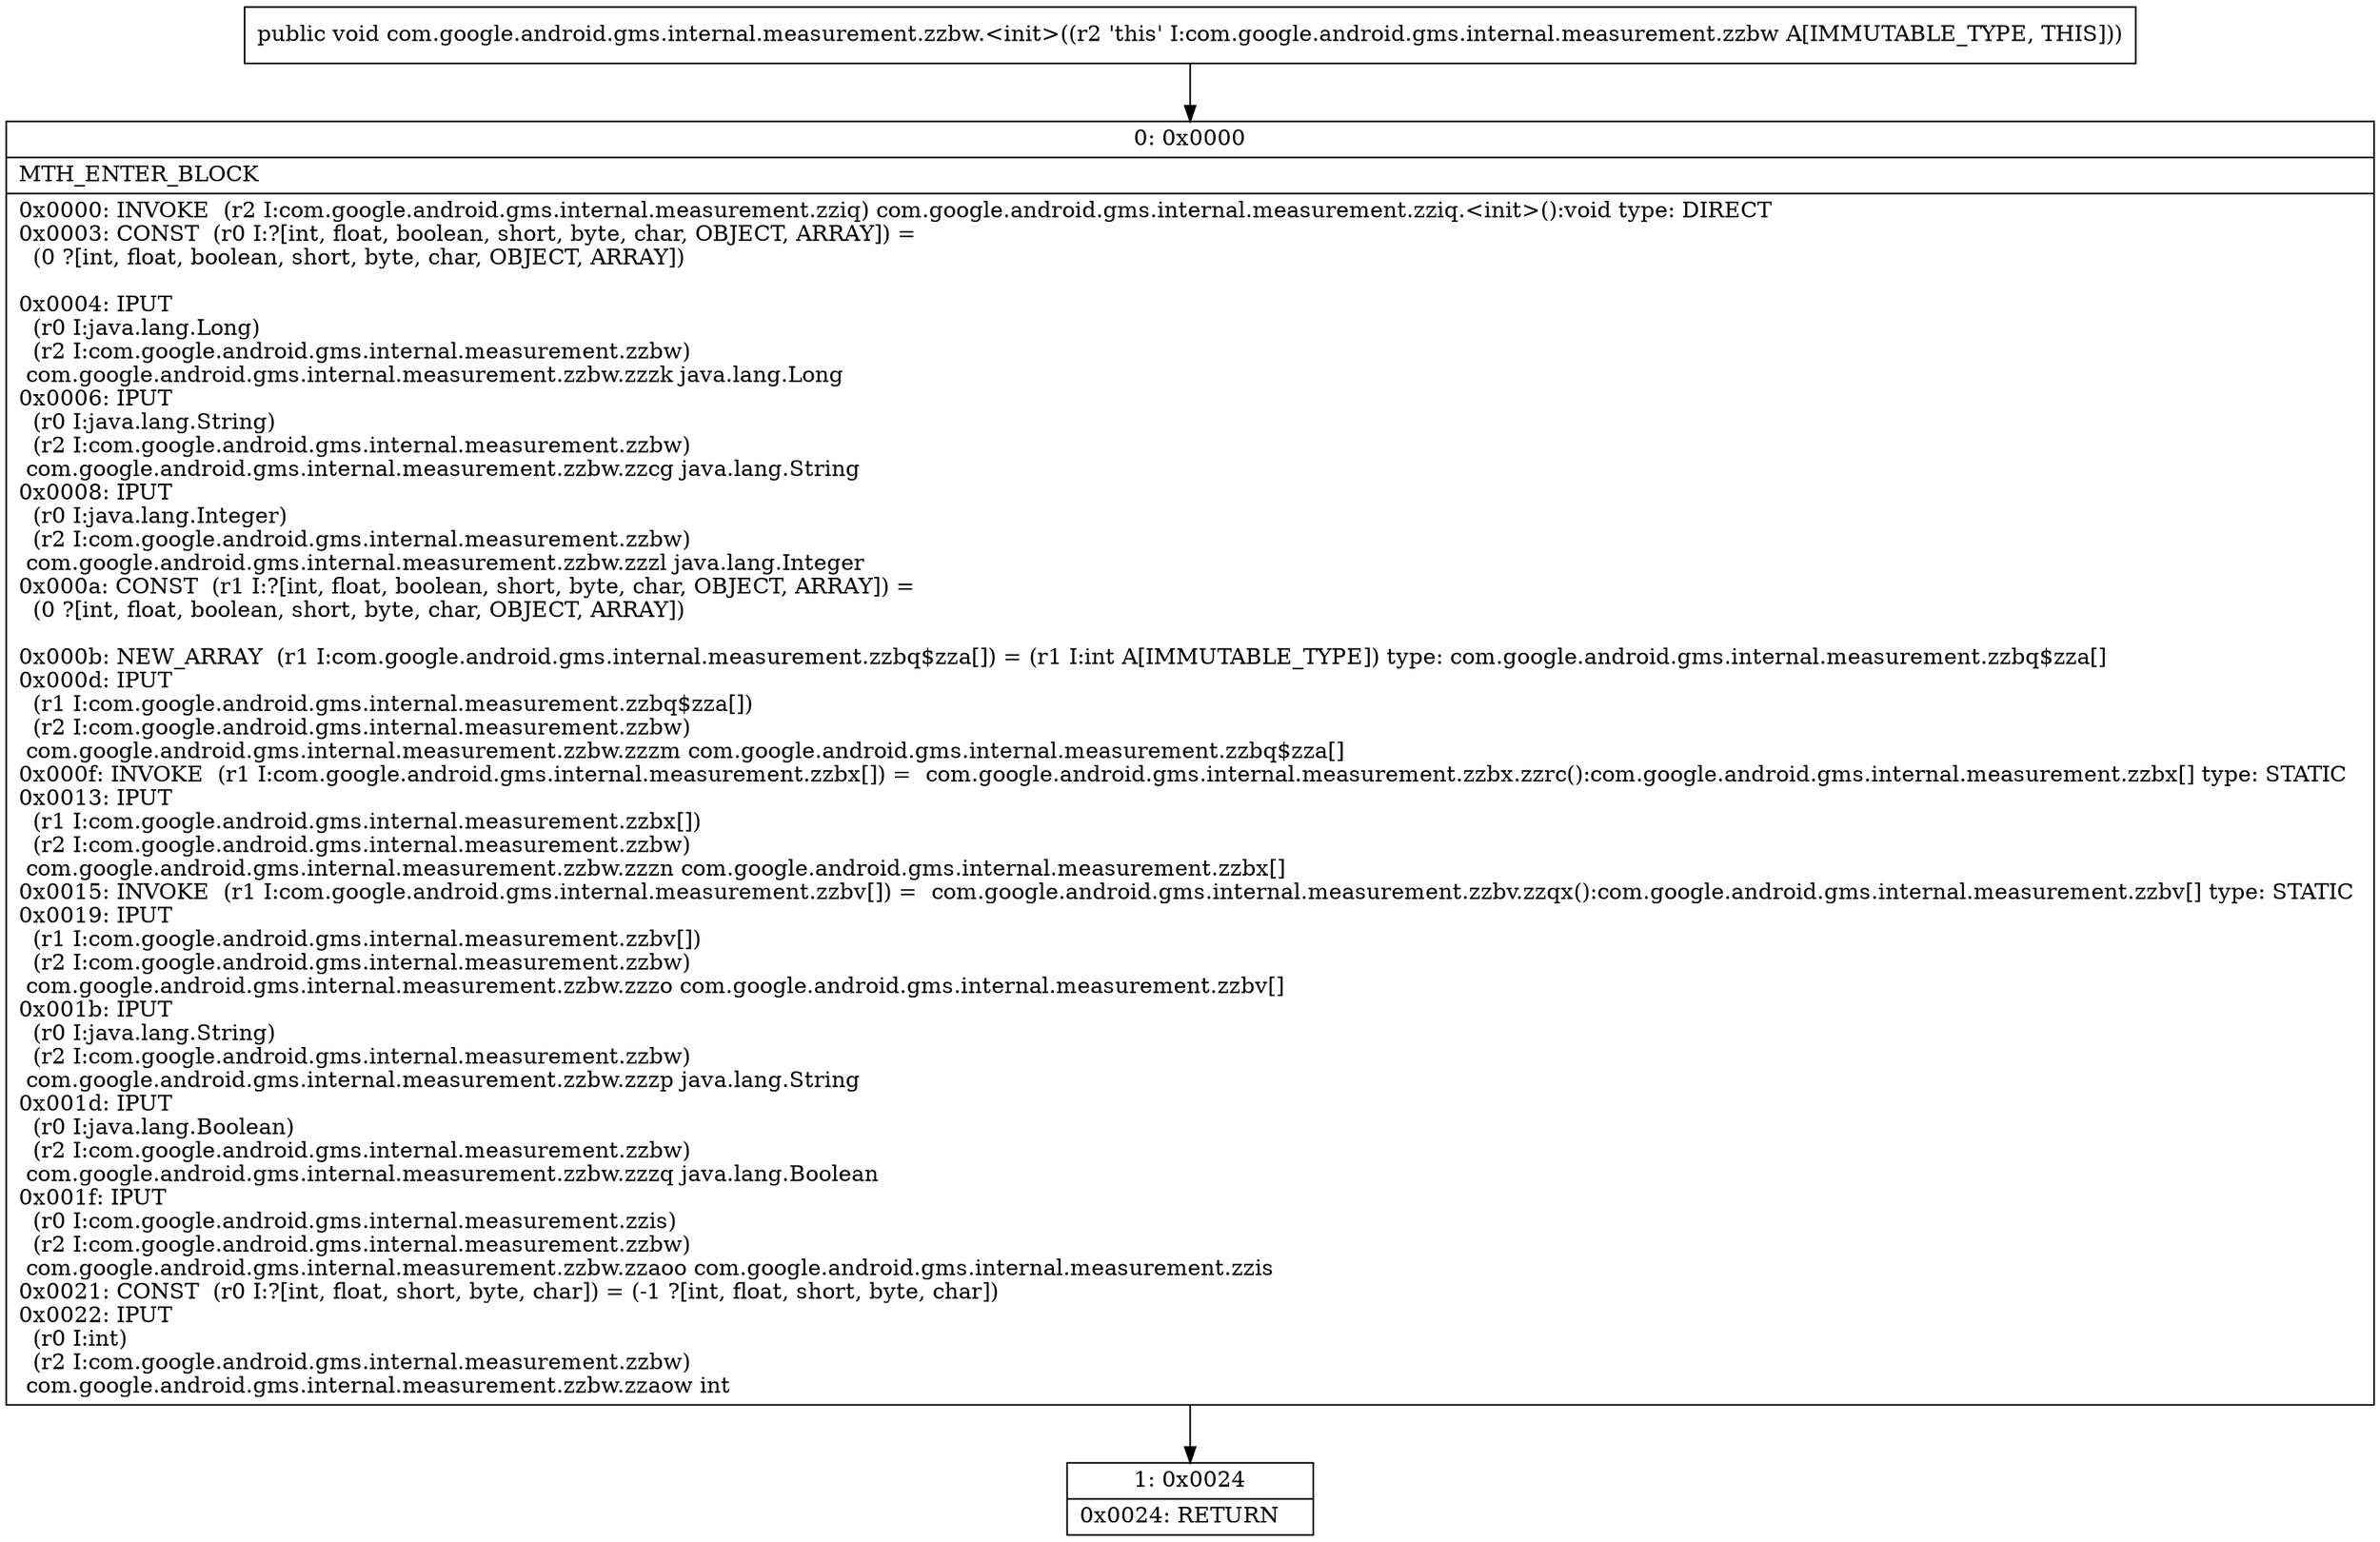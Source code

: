 digraph "CFG forcom.google.android.gms.internal.measurement.zzbw.\<init\>()V" {
Node_0 [shape=record,label="{0\:\ 0x0000|MTH_ENTER_BLOCK\l|0x0000: INVOKE  (r2 I:com.google.android.gms.internal.measurement.zziq) com.google.android.gms.internal.measurement.zziq.\<init\>():void type: DIRECT \l0x0003: CONST  (r0 I:?[int, float, boolean, short, byte, char, OBJECT, ARRAY]) = \l  (0 ?[int, float, boolean, short, byte, char, OBJECT, ARRAY])\l \l0x0004: IPUT  \l  (r0 I:java.lang.Long)\l  (r2 I:com.google.android.gms.internal.measurement.zzbw)\l com.google.android.gms.internal.measurement.zzbw.zzzk java.lang.Long \l0x0006: IPUT  \l  (r0 I:java.lang.String)\l  (r2 I:com.google.android.gms.internal.measurement.zzbw)\l com.google.android.gms.internal.measurement.zzbw.zzcg java.lang.String \l0x0008: IPUT  \l  (r0 I:java.lang.Integer)\l  (r2 I:com.google.android.gms.internal.measurement.zzbw)\l com.google.android.gms.internal.measurement.zzbw.zzzl java.lang.Integer \l0x000a: CONST  (r1 I:?[int, float, boolean, short, byte, char, OBJECT, ARRAY]) = \l  (0 ?[int, float, boolean, short, byte, char, OBJECT, ARRAY])\l \l0x000b: NEW_ARRAY  (r1 I:com.google.android.gms.internal.measurement.zzbq$zza[]) = (r1 I:int A[IMMUTABLE_TYPE]) type: com.google.android.gms.internal.measurement.zzbq$zza[] \l0x000d: IPUT  \l  (r1 I:com.google.android.gms.internal.measurement.zzbq$zza[])\l  (r2 I:com.google.android.gms.internal.measurement.zzbw)\l com.google.android.gms.internal.measurement.zzbw.zzzm com.google.android.gms.internal.measurement.zzbq$zza[] \l0x000f: INVOKE  (r1 I:com.google.android.gms.internal.measurement.zzbx[]) =  com.google.android.gms.internal.measurement.zzbx.zzrc():com.google.android.gms.internal.measurement.zzbx[] type: STATIC \l0x0013: IPUT  \l  (r1 I:com.google.android.gms.internal.measurement.zzbx[])\l  (r2 I:com.google.android.gms.internal.measurement.zzbw)\l com.google.android.gms.internal.measurement.zzbw.zzzn com.google.android.gms.internal.measurement.zzbx[] \l0x0015: INVOKE  (r1 I:com.google.android.gms.internal.measurement.zzbv[]) =  com.google.android.gms.internal.measurement.zzbv.zzqx():com.google.android.gms.internal.measurement.zzbv[] type: STATIC \l0x0019: IPUT  \l  (r1 I:com.google.android.gms.internal.measurement.zzbv[])\l  (r2 I:com.google.android.gms.internal.measurement.zzbw)\l com.google.android.gms.internal.measurement.zzbw.zzzo com.google.android.gms.internal.measurement.zzbv[] \l0x001b: IPUT  \l  (r0 I:java.lang.String)\l  (r2 I:com.google.android.gms.internal.measurement.zzbw)\l com.google.android.gms.internal.measurement.zzbw.zzzp java.lang.String \l0x001d: IPUT  \l  (r0 I:java.lang.Boolean)\l  (r2 I:com.google.android.gms.internal.measurement.zzbw)\l com.google.android.gms.internal.measurement.zzbw.zzzq java.lang.Boolean \l0x001f: IPUT  \l  (r0 I:com.google.android.gms.internal.measurement.zzis)\l  (r2 I:com.google.android.gms.internal.measurement.zzbw)\l com.google.android.gms.internal.measurement.zzbw.zzaoo com.google.android.gms.internal.measurement.zzis \l0x0021: CONST  (r0 I:?[int, float, short, byte, char]) = (\-1 ?[int, float, short, byte, char]) \l0x0022: IPUT  \l  (r0 I:int)\l  (r2 I:com.google.android.gms.internal.measurement.zzbw)\l com.google.android.gms.internal.measurement.zzbw.zzaow int \l}"];
Node_1 [shape=record,label="{1\:\ 0x0024|0x0024: RETURN   \l}"];
MethodNode[shape=record,label="{public void com.google.android.gms.internal.measurement.zzbw.\<init\>((r2 'this' I:com.google.android.gms.internal.measurement.zzbw A[IMMUTABLE_TYPE, THIS])) }"];
MethodNode -> Node_0;
Node_0 -> Node_1;
}

